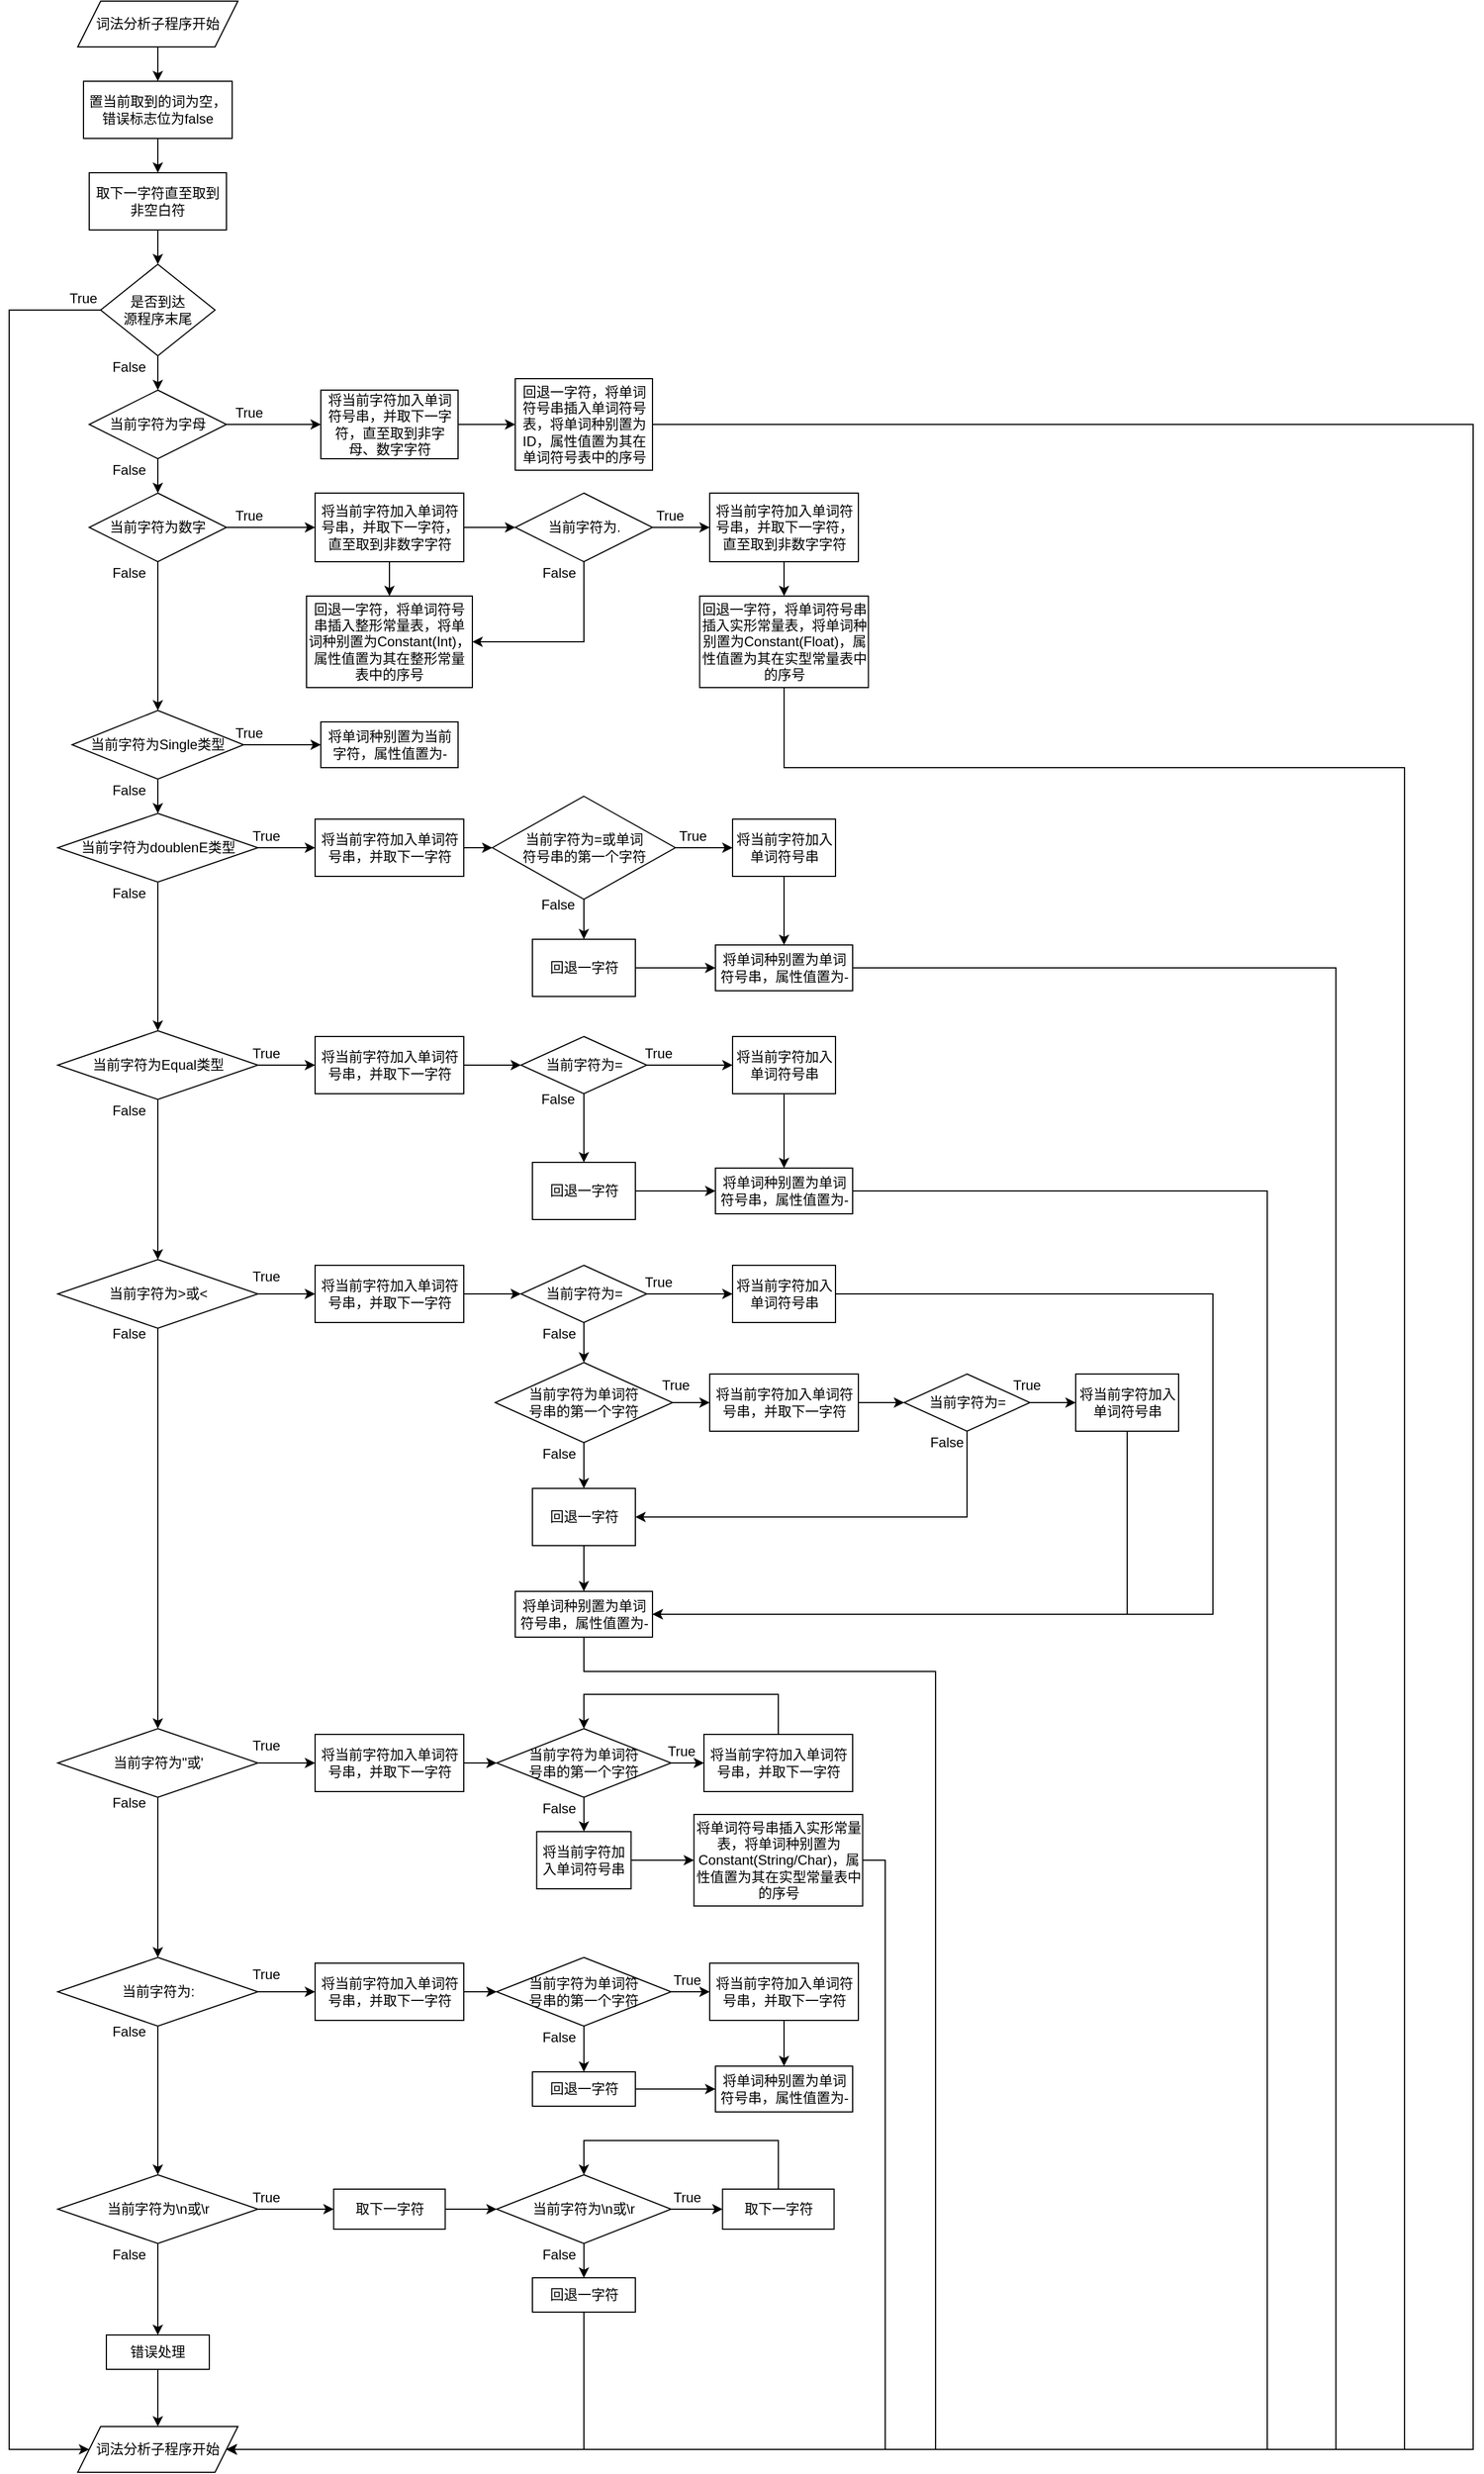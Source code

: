 <mxfile>
    <diagram id="yC1wNL00yKdBIXExPxkl" name="第 1 页">
        <mxGraphModel dx="839" dy="1183" grid="1" gridSize="10" guides="1" tooltips="1" connect="1" arrows="1" fold="1" page="1" pageScale="1" pageWidth="4681" pageHeight="3300" math="0" shadow="0">
            <root>
                <mxCell id="0"/>
                <mxCell id="1" parent="0"/>
                <mxCell id="4" value="" style="edgeStyle=orthogonalEdgeStyle;rounded=0;orthogonalLoop=1;jettySize=auto;html=1;" edge="1" parent="1" source="2" target="3">
                    <mxGeometry relative="1" as="geometry"/>
                </mxCell>
                <mxCell id="2" value="词法分析子程序开始" style="shape=parallelogram;perimeter=parallelogramPerimeter;whiteSpace=wrap;html=1;fixedSize=1;" vertex="1" parent="1">
                    <mxGeometry x="190" y="100" width="140" height="40" as="geometry"/>
                </mxCell>
                <mxCell id="6" value="" style="edgeStyle=orthogonalEdgeStyle;rounded=0;orthogonalLoop=1;jettySize=auto;html=1;" edge="1" parent="1" source="3" target="5">
                    <mxGeometry relative="1" as="geometry"/>
                </mxCell>
                <mxCell id="3" value="置当前取到的词为空，错误标志位为false" style="rounded=0;whiteSpace=wrap;html=1;" vertex="1" parent="1">
                    <mxGeometry x="195" y="170" width="130" height="50" as="geometry"/>
                </mxCell>
                <mxCell id="8" value="" style="edgeStyle=orthogonalEdgeStyle;rounded=0;orthogonalLoop=1;jettySize=auto;html=1;" edge="1" parent="1" source="5" target="7">
                    <mxGeometry relative="1" as="geometry"/>
                </mxCell>
                <mxCell id="5" value="取下一字符直至取到非空白符" style="rounded=0;whiteSpace=wrap;html=1;" vertex="1" parent="1">
                    <mxGeometry x="200" y="250" width="120" height="50" as="geometry"/>
                </mxCell>
                <mxCell id="11" value="" style="edgeStyle=orthogonalEdgeStyle;rounded=0;orthogonalLoop=1;jettySize=auto;html=1;" edge="1" parent="1" source="7" target="10">
                    <mxGeometry relative="1" as="geometry"/>
                </mxCell>
                <mxCell id="144" style="edgeStyle=orthogonalEdgeStyle;rounded=0;orthogonalLoop=1;jettySize=auto;html=1;exitX=0;exitY=0.5;exitDx=0;exitDy=0;entryX=0;entryY=0.5;entryDx=0;entryDy=0;" edge="1" parent="1" source="7" target="131">
                    <mxGeometry relative="1" as="geometry">
                        <Array as="points">
                            <mxPoint x="130" y="370"/>
                            <mxPoint x="130" y="2240"/>
                        </Array>
                    </mxGeometry>
                </mxCell>
                <mxCell id="7" value="是否到达&lt;br&gt;源程序末尾" style="rhombus;whiteSpace=wrap;html=1;" vertex="1" parent="1">
                    <mxGeometry x="210" y="330" width="100" height="80" as="geometry"/>
                </mxCell>
                <mxCell id="13" value="" style="edgeStyle=orthogonalEdgeStyle;rounded=0;orthogonalLoop=1;jettySize=auto;html=1;" edge="1" parent="1" source="10" target="12">
                    <mxGeometry relative="1" as="geometry"/>
                </mxCell>
                <mxCell id="29" value="" style="edgeStyle=orthogonalEdgeStyle;rounded=0;orthogonalLoop=1;jettySize=auto;html=1;" edge="1" parent="1" source="10" target="16">
                    <mxGeometry relative="1" as="geometry"/>
                </mxCell>
                <mxCell id="10" value="当前字符为字母" style="rhombus;whiteSpace=wrap;html=1;" vertex="1" parent="1">
                    <mxGeometry x="200" y="440" width="120" height="60" as="geometry"/>
                </mxCell>
                <mxCell id="15" value="" style="edgeStyle=orthogonalEdgeStyle;rounded=0;orthogonalLoop=1;jettySize=auto;html=1;" edge="1" parent="1" source="12" target="14">
                    <mxGeometry relative="1" as="geometry"/>
                </mxCell>
                <mxCell id="12" value="将当前字符加入单词符号串，并取下一字符，直至取到非字母、数字字符" style="rounded=0;whiteSpace=wrap;html=1;" vertex="1" parent="1">
                    <mxGeometry x="402.5" y="440" width="120" height="60" as="geometry"/>
                </mxCell>
                <mxCell id="14" value="回退一字符，将单词符号串插入单词符号表，将单词种别置为ID，属性值置为其在单词符号表中的序号" style="rounded=0;whiteSpace=wrap;html=1;" vertex="1" parent="1">
                    <mxGeometry x="572.5" y="430" width="120" height="80" as="geometry"/>
                </mxCell>
                <mxCell id="18" value="" style="edgeStyle=orthogonalEdgeStyle;rounded=0;orthogonalLoop=1;jettySize=auto;html=1;" edge="1" parent="1" source="16" target="17">
                    <mxGeometry relative="1" as="geometry"/>
                </mxCell>
                <mxCell id="33" style="edgeStyle=orthogonalEdgeStyle;rounded=0;orthogonalLoop=1;jettySize=auto;html=1;entryX=0.5;entryY=0;entryDx=0;entryDy=0;" edge="1" parent="1" source="16" target="30">
                    <mxGeometry relative="1" as="geometry"/>
                </mxCell>
                <mxCell id="16" value="当前字符为数字" style="rhombus;whiteSpace=wrap;html=1;" vertex="1" parent="1">
                    <mxGeometry x="200" y="530" width="120" height="60" as="geometry"/>
                </mxCell>
                <mxCell id="20" value="" style="edgeStyle=orthogonalEdgeStyle;rounded=0;orthogonalLoop=1;jettySize=auto;html=1;" edge="1" parent="1" source="17" target="19">
                    <mxGeometry relative="1" as="geometry"/>
                </mxCell>
                <mxCell id="25" value="" style="edgeStyle=orthogonalEdgeStyle;rounded=0;orthogonalLoop=1;jettySize=auto;html=1;" edge="1" parent="1" source="17" target="24">
                    <mxGeometry relative="1" as="geometry"/>
                </mxCell>
                <mxCell id="17" value="将当前字符加入单词符号串，并取下一字符，直至取到非数字字符" style="rounded=0;whiteSpace=wrap;html=1;" vertex="1" parent="1">
                    <mxGeometry x="397.5" y="530" width="130" height="60" as="geometry"/>
                </mxCell>
                <mxCell id="22" value="" style="edgeStyle=orthogonalEdgeStyle;rounded=0;orthogonalLoop=1;jettySize=auto;html=1;" edge="1" parent="1" source="19" target="21">
                    <mxGeometry relative="1" as="geometry"/>
                </mxCell>
                <mxCell id="26" style="edgeStyle=orthogonalEdgeStyle;rounded=0;orthogonalLoop=1;jettySize=auto;html=1;entryX=1;entryY=0.5;entryDx=0;entryDy=0;" edge="1" parent="1" source="19" target="24">
                    <mxGeometry relative="1" as="geometry">
                        <Array as="points">
                            <mxPoint x="632.5" y="660"/>
                        </Array>
                    </mxGeometry>
                </mxCell>
                <mxCell id="19" value="当前字符为." style="rhombus;whiteSpace=wrap;html=1;" vertex="1" parent="1">
                    <mxGeometry x="572.5" y="530" width="120" height="60" as="geometry"/>
                </mxCell>
                <mxCell id="28" value="" style="edgeStyle=orthogonalEdgeStyle;rounded=0;orthogonalLoop=1;jettySize=auto;html=1;" edge="1" parent="1" source="21" target="27">
                    <mxGeometry relative="1" as="geometry"/>
                </mxCell>
                <mxCell id="143" style="edgeStyle=orthogonalEdgeStyle;rounded=0;orthogonalLoop=1;jettySize=auto;html=1;entryX=1;entryY=0.5;entryDx=0;entryDy=0;exitX=1;exitY=0.5;exitDx=0;exitDy=0;" edge="1" parent="1" source="14" target="131">
                    <mxGeometry relative="1" as="geometry">
                        <Array as="points">
                            <mxPoint x="1410" y="470"/>
                            <mxPoint x="1410" y="2240"/>
                        </Array>
                    </mxGeometry>
                </mxCell>
                <mxCell id="21" value="将当前字符加入单词符号串，并取下一字符，直至取到非数字字符" style="rounded=0;whiteSpace=wrap;html=1;" vertex="1" parent="1">
                    <mxGeometry x="742.5" y="530" width="130" height="60" as="geometry"/>
                </mxCell>
                <mxCell id="24" value="回退一字符，将单词符号串插入整形常量表，将单词种别置为Constant(Int)，属性值置为其在整形常量表中的序号" style="rounded=0;whiteSpace=wrap;html=1;" vertex="1" parent="1">
                    <mxGeometry x="390" y="620" width="145" height="80" as="geometry"/>
                </mxCell>
                <mxCell id="141" style="edgeStyle=orthogonalEdgeStyle;rounded=0;orthogonalLoop=1;jettySize=auto;html=1;entryX=1;entryY=0.5;entryDx=0;entryDy=0;" edge="1" parent="1" source="27" target="131">
                    <mxGeometry relative="1" as="geometry">
                        <Array as="points">
                            <mxPoint x="808" y="770"/>
                            <mxPoint x="1350" y="770"/>
                            <mxPoint x="1350" y="2240"/>
                        </Array>
                    </mxGeometry>
                </mxCell>
                <mxCell id="27" value="回退一字符，将单词符号串插入实形常量表，将单词种别置为Constant(Float)，属性值置为其在实型常量表中的序号" style="rounded=0;whiteSpace=wrap;html=1;" vertex="1" parent="1">
                    <mxGeometry x="733.75" y="620" width="147.5" height="80" as="geometry"/>
                </mxCell>
                <mxCell id="35" value="" style="edgeStyle=orthogonalEdgeStyle;rounded=0;orthogonalLoop=1;jettySize=auto;html=1;" edge="1" parent="1" source="30" target="34">
                    <mxGeometry relative="1" as="geometry"/>
                </mxCell>
                <mxCell id="37" value="" style="edgeStyle=orthogonalEdgeStyle;rounded=0;orthogonalLoop=1;jettySize=auto;html=1;" edge="1" parent="1" source="30" target="36">
                    <mxGeometry relative="1" as="geometry"/>
                </mxCell>
                <mxCell id="30" value="当前字符为Single类型" style="rhombus;whiteSpace=wrap;html=1;" vertex="1" parent="1">
                    <mxGeometry x="185" y="720" width="150" height="60" as="geometry"/>
                </mxCell>
                <mxCell id="34" value="将单词种别置为当前字符，属性值置为-" style="rounded=0;whiteSpace=wrap;html=1;" vertex="1" parent="1">
                    <mxGeometry x="402.5" y="730" width="120" height="40" as="geometry"/>
                </mxCell>
                <mxCell id="40" value="" style="edgeStyle=orthogonalEdgeStyle;rounded=0;orthogonalLoop=1;jettySize=auto;html=1;" edge="1" parent="1" source="36" target="39">
                    <mxGeometry relative="1" as="geometry"/>
                </mxCell>
                <mxCell id="54" value="" style="edgeStyle=orthogonalEdgeStyle;rounded=0;orthogonalLoop=1;jettySize=auto;html=1;" edge="1" parent="1" source="36" target="53">
                    <mxGeometry relative="1" as="geometry"/>
                </mxCell>
                <mxCell id="36" value="当前字符为doublenE类型" style="rhombus;whiteSpace=wrap;html=1;" vertex="1" parent="1">
                    <mxGeometry x="172.5" y="810" width="175" height="60" as="geometry"/>
                </mxCell>
                <mxCell id="43" value="" style="edgeStyle=orthogonalEdgeStyle;rounded=0;orthogonalLoop=1;jettySize=auto;html=1;" edge="1" parent="1" source="39" target="41">
                    <mxGeometry relative="1" as="geometry"/>
                </mxCell>
                <mxCell id="39" value="将当前字符加入单词符号串，并取下一字符" style="rounded=0;whiteSpace=wrap;html=1;" vertex="1" parent="1">
                    <mxGeometry x="397.5" y="815" width="130" height="50" as="geometry"/>
                </mxCell>
                <mxCell id="45" value="" style="edgeStyle=orthogonalEdgeStyle;rounded=0;orthogonalLoop=1;jettySize=auto;html=1;" edge="1" parent="1" source="41" target="44">
                    <mxGeometry relative="1" as="geometry"/>
                </mxCell>
                <mxCell id="47" value="" style="edgeStyle=orthogonalEdgeStyle;rounded=0;orthogonalLoop=1;jettySize=auto;html=1;" edge="1" parent="1" source="41" target="46">
                    <mxGeometry relative="1" as="geometry"/>
                </mxCell>
                <mxCell id="41" value="当前字符为=或单词&lt;br&gt;符号串的第一个字符" style="rhombus;whiteSpace=wrap;html=1;" vertex="1" parent="1">
                    <mxGeometry x="552.5" y="795" width="160" height="90" as="geometry"/>
                </mxCell>
                <mxCell id="51" value="" style="edgeStyle=orthogonalEdgeStyle;rounded=0;orthogonalLoop=1;jettySize=auto;html=1;" edge="1" parent="1" source="44" target="50">
                    <mxGeometry relative="1" as="geometry"/>
                </mxCell>
                <mxCell id="44" value="将当前字符加入单词符号串" style="rounded=0;whiteSpace=wrap;html=1;" vertex="1" parent="1">
                    <mxGeometry x="762.5" y="815" width="90" height="50" as="geometry"/>
                </mxCell>
                <mxCell id="52" value="" style="edgeStyle=orthogonalEdgeStyle;rounded=0;orthogonalLoop=1;jettySize=auto;html=1;" edge="1" parent="1" source="46" target="50">
                    <mxGeometry relative="1" as="geometry"/>
                </mxCell>
                <mxCell id="46" value="回退一字符" style="rounded=0;whiteSpace=wrap;html=1;" vertex="1" parent="1">
                    <mxGeometry x="587.5" y="920" width="90" height="50" as="geometry"/>
                </mxCell>
                <mxCell id="139" style="edgeStyle=orthogonalEdgeStyle;rounded=0;orthogonalLoop=1;jettySize=auto;html=1;entryX=1;entryY=0.5;entryDx=0;entryDy=0;" edge="1" parent="1" source="50" target="131">
                    <mxGeometry relative="1" as="geometry">
                        <Array as="points">
                            <mxPoint x="1290" y="945"/>
                            <mxPoint x="1290" y="2240"/>
                        </Array>
                    </mxGeometry>
                </mxCell>
                <mxCell id="50" value="将单词种别置为单词符号串，属性值置为-" style="rounded=0;whiteSpace=wrap;html=1;" vertex="1" parent="1">
                    <mxGeometry x="747.5" y="925" width="120" height="40" as="geometry"/>
                </mxCell>
                <mxCell id="56" value="" style="edgeStyle=orthogonalEdgeStyle;rounded=0;orthogonalLoop=1;jettySize=auto;html=1;" edge="1" parent="1" source="53" target="55">
                    <mxGeometry relative="1" as="geometry"/>
                </mxCell>
                <mxCell id="69" style="edgeStyle=orthogonalEdgeStyle;rounded=0;orthogonalLoop=1;jettySize=auto;html=1;entryX=0.5;entryY=0;entryDx=0;entryDy=0;" edge="1" parent="1" source="53" target="68">
                    <mxGeometry relative="1" as="geometry"/>
                </mxCell>
                <mxCell id="53" value="当前字符为Equal类型" style="rhombus;whiteSpace=wrap;html=1;" vertex="1" parent="1">
                    <mxGeometry x="172.5" y="1000" width="175" height="60" as="geometry"/>
                </mxCell>
                <mxCell id="67" value="" style="edgeStyle=orthogonalEdgeStyle;rounded=0;orthogonalLoop=1;jettySize=auto;html=1;" edge="1" parent="1" source="55" target="60">
                    <mxGeometry relative="1" as="geometry"/>
                </mxCell>
                <mxCell id="55" value="将当前字符加入单词符号串，并取下一字符" style="rounded=0;whiteSpace=wrap;html=1;" vertex="1" parent="1">
                    <mxGeometry x="397.5" y="1005" width="130" height="50" as="geometry"/>
                </mxCell>
                <mxCell id="58" value="" style="edgeStyle=orthogonalEdgeStyle;rounded=0;orthogonalLoop=1;jettySize=auto;html=1;" edge="1" parent="1" source="60" target="62">
                    <mxGeometry relative="1" as="geometry"/>
                </mxCell>
                <mxCell id="59" value="" style="edgeStyle=orthogonalEdgeStyle;rounded=0;orthogonalLoop=1;jettySize=auto;html=1;" edge="1" parent="1" source="60" target="64">
                    <mxGeometry relative="1" as="geometry"/>
                </mxCell>
                <mxCell id="60" value="当前字符为=" style="rhombus;whiteSpace=wrap;html=1;" vertex="1" parent="1">
                    <mxGeometry x="577.5" y="1005" width="110" height="50" as="geometry"/>
                </mxCell>
                <mxCell id="61" value="" style="edgeStyle=orthogonalEdgeStyle;rounded=0;orthogonalLoop=1;jettySize=auto;html=1;" edge="1" parent="1" source="62" target="65">
                    <mxGeometry relative="1" as="geometry"/>
                </mxCell>
                <mxCell id="62" value="将当前字符加入单词符号串" style="rounded=0;whiteSpace=wrap;html=1;" vertex="1" parent="1">
                    <mxGeometry x="762.5" y="1005" width="90" height="50" as="geometry"/>
                </mxCell>
                <mxCell id="63" value="" style="edgeStyle=orthogonalEdgeStyle;rounded=0;orthogonalLoop=1;jettySize=auto;html=1;" edge="1" parent="1" source="64" target="65">
                    <mxGeometry relative="1" as="geometry"/>
                </mxCell>
                <mxCell id="64" value="回退一字符" style="rounded=0;whiteSpace=wrap;html=1;" vertex="1" parent="1">
                    <mxGeometry x="587.5" y="1115" width="90" height="50" as="geometry"/>
                </mxCell>
                <mxCell id="138" style="edgeStyle=orthogonalEdgeStyle;rounded=0;orthogonalLoop=1;jettySize=auto;html=1;entryX=1;entryY=0.5;entryDx=0;entryDy=0;" edge="1" parent="1" source="65" target="131">
                    <mxGeometry relative="1" as="geometry">
                        <Array as="points">
                            <mxPoint x="1230" y="1140"/>
                            <mxPoint x="1230" y="2240"/>
                        </Array>
                    </mxGeometry>
                </mxCell>
                <mxCell id="65" value="将单词种别置为单词符号串，属性值置为-" style="rounded=0;whiteSpace=wrap;html=1;" vertex="1" parent="1">
                    <mxGeometry x="747.5" y="1120" width="120" height="40" as="geometry"/>
                </mxCell>
                <mxCell id="71" value="" style="edgeStyle=orthogonalEdgeStyle;rounded=0;orthogonalLoop=1;jettySize=auto;html=1;" edge="1" parent="1" source="68" target="70">
                    <mxGeometry relative="1" as="geometry"/>
                </mxCell>
                <mxCell id="92" style="edgeStyle=orthogonalEdgeStyle;rounded=0;orthogonalLoop=1;jettySize=auto;html=1;entryX=0.5;entryY=0;entryDx=0;entryDy=0;" edge="1" parent="1" source="68" target="91">
                    <mxGeometry relative="1" as="geometry"/>
                </mxCell>
                <mxCell id="68" value="当前字符为&amp;gt;或&amp;lt;" style="rhombus;whiteSpace=wrap;html=1;" vertex="1" parent="1">
                    <mxGeometry x="172.5" y="1200" width="175" height="60" as="geometry"/>
                </mxCell>
                <mxCell id="73" value="" style="edgeStyle=orthogonalEdgeStyle;rounded=0;orthogonalLoop=1;jettySize=auto;html=1;" edge="1" parent="1" source="70" target="72">
                    <mxGeometry relative="1" as="geometry"/>
                </mxCell>
                <mxCell id="70" value="将当前字符加入单词符号串，并取下一字符" style="rounded=0;whiteSpace=wrap;html=1;" vertex="1" parent="1">
                    <mxGeometry x="397.5" y="1205" width="130" height="50" as="geometry"/>
                </mxCell>
                <mxCell id="75" value="" style="edgeStyle=orthogonalEdgeStyle;rounded=0;orthogonalLoop=1;jettySize=auto;html=1;" edge="1" parent="1" source="72" target="74">
                    <mxGeometry relative="1" as="geometry"/>
                </mxCell>
                <mxCell id="77" value="" style="edgeStyle=orthogonalEdgeStyle;rounded=0;orthogonalLoop=1;jettySize=auto;html=1;" edge="1" parent="1" source="72" target="76">
                    <mxGeometry relative="1" as="geometry"/>
                </mxCell>
                <mxCell id="72" value="当前字符为=" style="rhombus;whiteSpace=wrap;html=1;" vertex="1" parent="1">
                    <mxGeometry x="577.5" y="1205" width="110" height="50" as="geometry"/>
                </mxCell>
                <mxCell id="90" style="edgeStyle=orthogonalEdgeStyle;rounded=0;orthogonalLoop=1;jettySize=auto;html=1;exitX=1;exitY=0.5;exitDx=0;exitDy=0;entryX=1;entryY=0.5;entryDx=0;entryDy=0;" edge="1" parent="1" source="74" target="87">
                    <mxGeometry relative="1" as="geometry">
                        <Array as="points">
                            <mxPoint x="1182.5" y="1230"/>
                            <mxPoint x="1182.5" y="1510"/>
                        </Array>
                    </mxGeometry>
                </mxCell>
                <mxCell id="74" value="将当前字符加入单词符号串" style="rounded=0;whiteSpace=wrap;html=1;" vertex="1" parent="1">
                    <mxGeometry x="762.5" y="1205" width="90" height="50" as="geometry"/>
                </mxCell>
                <mxCell id="80" value="" style="edgeStyle=orthogonalEdgeStyle;rounded=0;orthogonalLoop=1;jettySize=auto;html=1;" edge="1" parent="1" source="76" target="78">
                    <mxGeometry relative="1" as="geometry"/>
                </mxCell>
                <mxCell id="85" value="" style="edgeStyle=orthogonalEdgeStyle;rounded=0;orthogonalLoop=1;jettySize=auto;html=1;" edge="1" parent="1" source="76" target="84">
                    <mxGeometry relative="1" as="geometry"/>
                </mxCell>
                <mxCell id="76" value="当前字符为单词符&lt;br&gt;号串的第一个字符" style="rhombus;whiteSpace=wrap;html=1;" vertex="1" parent="1">
                    <mxGeometry x="555" y="1290" width="155" height="70" as="geometry"/>
                </mxCell>
                <mxCell id="81" value="" style="edgeStyle=orthogonalEdgeStyle;rounded=0;orthogonalLoop=1;jettySize=auto;html=1;" edge="1" parent="1" source="78" target="79">
                    <mxGeometry relative="1" as="geometry"/>
                </mxCell>
                <mxCell id="78" value="将当前字符加入单词符号串，并取下一字符" style="rounded=0;whiteSpace=wrap;html=1;" vertex="1" parent="1">
                    <mxGeometry x="742.5" y="1300" width="130" height="50" as="geometry"/>
                </mxCell>
                <mxCell id="83" value="" style="edgeStyle=orthogonalEdgeStyle;rounded=0;orthogonalLoop=1;jettySize=auto;html=1;" edge="1" parent="1" source="79" target="82">
                    <mxGeometry relative="1" as="geometry"/>
                </mxCell>
                <mxCell id="86" style="edgeStyle=orthogonalEdgeStyle;rounded=0;orthogonalLoop=1;jettySize=auto;html=1;entryX=1;entryY=0.5;entryDx=0;entryDy=0;" edge="1" parent="1" source="79" target="84">
                    <mxGeometry relative="1" as="geometry">
                        <Array as="points">
                            <mxPoint x="967.5" y="1425"/>
                        </Array>
                    </mxGeometry>
                </mxCell>
                <mxCell id="79" value="当前字符为=" style="rhombus;whiteSpace=wrap;html=1;" vertex="1" parent="1">
                    <mxGeometry x="912.5" y="1300" width="110" height="50" as="geometry"/>
                </mxCell>
                <mxCell id="89" style="edgeStyle=orthogonalEdgeStyle;rounded=0;orthogonalLoop=1;jettySize=auto;html=1;entryX=1;entryY=0.5;entryDx=0;entryDy=0;" edge="1" parent="1" source="82" target="87">
                    <mxGeometry relative="1" as="geometry">
                        <Array as="points">
                            <mxPoint x="1107.5" y="1510"/>
                        </Array>
                    </mxGeometry>
                </mxCell>
                <mxCell id="82" value="将当前字符加入单词符号串" style="rounded=0;whiteSpace=wrap;html=1;" vertex="1" parent="1">
                    <mxGeometry x="1062.5" y="1300" width="90" height="50" as="geometry"/>
                </mxCell>
                <mxCell id="88" value="" style="edgeStyle=orthogonalEdgeStyle;rounded=0;orthogonalLoop=1;jettySize=auto;html=1;" edge="1" parent="1" source="84" target="87">
                    <mxGeometry relative="1" as="geometry"/>
                </mxCell>
                <mxCell id="84" value="回退一字符" style="rounded=0;whiteSpace=wrap;html=1;" vertex="1" parent="1">
                    <mxGeometry x="587.5" y="1400" width="90" height="50" as="geometry"/>
                </mxCell>
                <mxCell id="136" style="edgeStyle=orthogonalEdgeStyle;rounded=0;orthogonalLoop=1;jettySize=auto;html=1;exitX=0.5;exitY=1;exitDx=0;exitDy=0;entryX=1;entryY=0.5;entryDx=0;entryDy=0;" edge="1" parent="1" source="87" target="131">
                    <mxGeometry relative="1" as="geometry">
                        <Array as="points">
                            <mxPoint x="633" y="1560"/>
                            <mxPoint x="940" y="1560"/>
                            <mxPoint x="940" y="2240"/>
                        </Array>
                    </mxGeometry>
                </mxCell>
                <mxCell id="87" value="将单词种别置为单词符号串，属性值置为-" style="rounded=0;whiteSpace=wrap;html=1;" vertex="1" parent="1">
                    <mxGeometry x="572.5" y="1490" width="120" height="40" as="geometry"/>
                </mxCell>
                <mxCell id="96" value="" style="edgeStyle=orthogonalEdgeStyle;rounded=0;orthogonalLoop=1;jettySize=auto;html=1;" edge="1" parent="1" source="91" target="93">
                    <mxGeometry relative="1" as="geometry"/>
                </mxCell>
                <mxCell id="117" style="edgeStyle=orthogonalEdgeStyle;rounded=0;orthogonalLoop=1;jettySize=auto;html=1;entryX=0.5;entryY=0;entryDx=0;entryDy=0;" edge="1" parent="1" source="91" target="105">
                    <mxGeometry relative="1" as="geometry"/>
                </mxCell>
                <mxCell id="91" value="当前字符为&quot;或'" style="rhombus;whiteSpace=wrap;html=1;" vertex="1" parent="1">
                    <mxGeometry x="172.5" y="1610" width="175" height="60" as="geometry"/>
                </mxCell>
                <mxCell id="97" value="" style="edgeStyle=orthogonalEdgeStyle;rounded=0;orthogonalLoop=1;jettySize=auto;html=1;" edge="1" parent="1" source="93" target="95">
                    <mxGeometry relative="1" as="geometry"/>
                </mxCell>
                <mxCell id="93" value="将当前字符加入单词符号串，并取下一字符" style="rounded=0;whiteSpace=wrap;html=1;" vertex="1" parent="1">
                    <mxGeometry x="397.5" y="1615" width="130" height="50" as="geometry"/>
                </mxCell>
                <mxCell id="99" value="" style="edgeStyle=orthogonalEdgeStyle;rounded=0;orthogonalLoop=1;jettySize=auto;html=1;" edge="1" parent="1" source="95" target="98">
                    <mxGeometry relative="1" as="geometry"/>
                </mxCell>
                <mxCell id="101" value="" style="edgeStyle=orthogonalEdgeStyle;rounded=0;orthogonalLoop=1;jettySize=auto;html=1;" edge="1" parent="1" source="95" target="100">
                    <mxGeometry relative="1" as="geometry"/>
                </mxCell>
                <mxCell id="95" value="当前字符为单词符&lt;br&gt;号串的第一个字符" style="rhombus;whiteSpace=wrap;html=1;" vertex="1" parent="1">
                    <mxGeometry x="556.25" y="1610" width="152.5" height="60" as="geometry"/>
                </mxCell>
                <mxCell id="102" style="edgeStyle=orthogonalEdgeStyle;rounded=0;orthogonalLoop=1;jettySize=auto;html=1;entryX=0.5;entryY=0;entryDx=0;entryDy=0;" edge="1" parent="1" source="98" target="95">
                    <mxGeometry relative="1" as="geometry">
                        <Array as="points">
                            <mxPoint x="803" y="1580"/>
                            <mxPoint x="633" y="1580"/>
                        </Array>
                    </mxGeometry>
                </mxCell>
                <mxCell id="98" value="将当前字符加入单词符号串，并取下一字符" style="rounded=0;whiteSpace=wrap;html=1;" vertex="1" parent="1">
                    <mxGeometry x="737.5" y="1615" width="130" height="50" as="geometry"/>
                </mxCell>
                <mxCell id="104" value="" style="edgeStyle=orthogonalEdgeStyle;rounded=0;orthogonalLoop=1;jettySize=auto;html=1;" edge="1" parent="1" source="100" target="103">
                    <mxGeometry relative="1" as="geometry"/>
                </mxCell>
                <mxCell id="100" value="将当前字符加入单词符号串" style="rounded=0;whiteSpace=wrap;html=1;" vertex="1" parent="1">
                    <mxGeometry x="591.25" y="1700" width="82.5" height="50" as="geometry"/>
                </mxCell>
                <mxCell id="135" style="edgeStyle=orthogonalEdgeStyle;rounded=0;orthogonalLoop=1;jettySize=auto;html=1;exitX=1;exitY=0.5;exitDx=0;exitDy=0;entryX=1;entryY=0.5;entryDx=0;entryDy=0;" edge="1" parent="1" source="103" target="131">
                    <mxGeometry relative="1" as="geometry">
                        <Array as="points">
                            <mxPoint x="896" y="1725"/>
                            <mxPoint x="896" y="2240"/>
                        </Array>
                    </mxGeometry>
                </mxCell>
                <mxCell id="103" value="将单词符号串插入实形常量表，将单词种别置为Constant(String/Char)，属性值置为其在实型常量表中的序号" style="rounded=0;whiteSpace=wrap;html=1;" vertex="1" parent="1">
                    <mxGeometry x="728.75" y="1685" width="147.5" height="80" as="geometry"/>
                </mxCell>
                <mxCell id="107" value="" style="edgeStyle=orthogonalEdgeStyle;rounded=0;orthogonalLoop=1;jettySize=auto;html=1;" edge="1" parent="1" source="105" target="106">
                    <mxGeometry relative="1" as="geometry"/>
                </mxCell>
                <mxCell id="119" style="edgeStyle=orthogonalEdgeStyle;rounded=0;orthogonalLoop=1;jettySize=auto;html=1;entryX=0.5;entryY=0;entryDx=0;entryDy=0;" edge="1" parent="1" source="105" target="118">
                    <mxGeometry relative="1" as="geometry"/>
                </mxCell>
                <mxCell id="105" value="当前字符为:" style="rhombus;whiteSpace=wrap;html=1;" vertex="1" parent="1">
                    <mxGeometry x="172.5" y="1810" width="175" height="60" as="geometry"/>
                </mxCell>
                <mxCell id="109" value="" style="edgeStyle=orthogonalEdgeStyle;rounded=0;orthogonalLoop=1;jettySize=auto;html=1;" edge="1" parent="1" source="106" target="108">
                    <mxGeometry relative="1" as="geometry"/>
                </mxCell>
                <mxCell id="106" value="将当前字符加入单词符号串，并取下一字符" style="rounded=0;whiteSpace=wrap;html=1;" vertex="1" parent="1">
                    <mxGeometry x="397.5" y="1815" width="130" height="50" as="geometry"/>
                </mxCell>
                <mxCell id="111" value="" style="edgeStyle=orthogonalEdgeStyle;rounded=0;orthogonalLoop=1;jettySize=auto;html=1;" edge="1" parent="1" source="108" target="110">
                    <mxGeometry relative="1" as="geometry"/>
                </mxCell>
                <mxCell id="113" value="" style="edgeStyle=orthogonalEdgeStyle;rounded=0;orthogonalLoop=1;jettySize=auto;html=1;" edge="1" parent="1" source="108" target="112">
                    <mxGeometry relative="1" as="geometry"/>
                </mxCell>
                <mxCell id="108" value="当前字符为单词符&lt;br&gt;号串的第一个字符" style="rhombus;whiteSpace=wrap;html=1;" vertex="1" parent="1">
                    <mxGeometry x="556.25" y="1810" width="152.5" height="60" as="geometry"/>
                </mxCell>
                <mxCell id="116" value="" style="edgeStyle=orthogonalEdgeStyle;rounded=0;orthogonalLoop=1;jettySize=auto;html=1;" edge="1" parent="1" source="110" target="114">
                    <mxGeometry relative="1" as="geometry"/>
                </mxCell>
                <mxCell id="110" value="回退一字符" style="rounded=0;whiteSpace=wrap;html=1;" vertex="1" parent="1">
                    <mxGeometry x="587.5" y="1910" width="90" height="30" as="geometry"/>
                </mxCell>
                <mxCell id="115" value="" style="edgeStyle=orthogonalEdgeStyle;rounded=0;orthogonalLoop=1;jettySize=auto;html=1;" edge="1" parent="1" source="112" target="114">
                    <mxGeometry relative="1" as="geometry"/>
                </mxCell>
                <mxCell id="112" value="将当前字符加入单词符号串，并取下一字符" style="rounded=0;whiteSpace=wrap;html=1;" vertex="1" parent="1">
                    <mxGeometry x="742.5" y="1815" width="130" height="50" as="geometry"/>
                </mxCell>
                <mxCell id="114" value="将单词种别置为单词符号串，属性值置为-" style="rounded=0;whiteSpace=wrap;html=1;" vertex="1" parent="1">
                    <mxGeometry x="747.5" y="1905" width="120" height="40" as="geometry"/>
                </mxCell>
                <mxCell id="123" value="" style="edgeStyle=orthogonalEdgeStyle;rounded=0;orthogonalLoop=1;jettySize=auto;html=1;" edge="1" parent="1" source="118" target="120">
                    <mxGeometry relative="1" as="geometry"/>
                </mxCell>
                <mxCell id="130" value="" style="edgeStyle=orthogonalEdgeStyle;rounded=0;orthogonalLoop=1;jettySize=auto;html=1;" edge="1" parent="1" source="118" target="129">
                    <mxGeometry relative="1" as="geometry"/>
                </mxCell>
                <mxCell id="118" value="当前字符为\n或\r" style="rhombus;whiteSpace=wrap;html=1;" vertex="1" parent="1">
                    <mxGeometry x="172.5" y="2000" width="175" height="60" as="geometry"/>
                </mxCell>
                <mxCell id="124" value="" style="edgeStyle=orthogonalEdgeStyle;rounded=0;orthogonalLoop=1;jettySize=auto;html=1;" edge="1" parent="1" source="120" target="121">
                    <mxGeometry relative="1" as="geometry"/>
                </mxCell>
                <mxCell id="120" value="取下一字符" style="rounded=0;whiteSpace=wrap;html=1;" vertex="1" parent="1">
                    <mxGeometry x="413.75" y="2012.5" width="97.5" height="35" as="geometry"/>
                </mxCell>
                <mxCell id="125" value="" style="edgeStyle=orthogonalEdgeStyle;rounded=0;orthogonalLoop=1;jettySize=auto;html=1;" edge="1" parent="1" source="121" target="122">
                    <mxGeometry relative="1" as="geometry"/>
                </mxCell>
                <mxCell id="128" value="" style="edgeStyle=orthogonalEdgeStyle;rounded=0;orthogonalLoop=1;jettySize=auto;html=1;" edge="1" parent="1" source="121" target="127">
                    <mxGeometry relative="1" as="geometry"/>
                </mxCell>
                <mxCell id="121" value="当前字符为\n或\r" style="rhombus;whiteSpace=wrap;html=1;" vertex="1" parent="1">
                    <mxGeometry x="556.25" y="2000" width="152.5" height="60" as="geometry"/>
                </mxCell>
                <mxCell id="126" style="edgeStyle=orthogonalEdgeStyle;rounded=0;orthogonalLoop=1;jettySize=auto;html=1;entryX=0.5;entryY=0;entryDx=0;entryDy=0;" edge="1" parent="1" source="122" target="121">
                    <mxGeometry relative="1" as="geometry">
                        <Array as="points">
                            <mxPoint x="803" y="1970"/>
                            <mxPoint x="633" y="1970"/>
                        </Array>
                    </mxGeometry>
                </mxCell>
                <mxCell id="122" value="取下一字符" style="rounded=0;whiteSpace=wrap;html=1;" vertex="1" parent="1">
                    <mxGeometry x="753.75" y="2012.5" width="97.5" height="35" as="geometry"/>
                </mxCell>
                <mxCell id="134" style="edgeStyle=orthogonalEdgeStyle;rounded=0;orthogonalLoop=1;jettySize=auto;html=1;exitX=0.5;exitY=1;exitDx=0;exitDy=0;entryX=1;entryY=0.5;entryDx=0;entryDy=0;" edge="1" parent="1" source="127" target="131">
                    <mxGeometry relative="1" as="geometry">
                        <Array as="points">
                            <mxPoint x="633" y="2240"/>
                        </Array>
                    </mxGeometry>
                </mxCell>
                <mxCell id="127" value="回退一字符" style="rounded=0;whiteSpace=wrap;html=1;" vertex="1" parent="1">
                    <mxGeometry x="587.5" y="2090" width="90" height="30" as="geometry"/>
                </mxCell>
                <mxCell id="133" value="" style="edgeStyle=orthogonalEdgeStyle;rounded=0;orthogonalLoop=1;jettySize=auto;html=1;" edge="1" parent="1" source="129" target="131">
                    <mxGeometry relative="1" as="geometry"/>
                </mxCell>
                <mxCell id="129" value="错误处理" style="rounded=0;whiteSpace=wrap;html=1;" vertex="1" parent="1">
                    <mxGeometry x="215" y="2140" width="90" height="30" as="geometry"/>
                </mxCell>
                <mxCell id="131" value="词法分析子程序开始" style="shape=parallelogram;perimeter=parallelogramPerimeter;whiteSpace=wrap;html=1;fixedSize=1;" vertex="1" parent="1">
                    <mxGeometry x="190" y="2220" width="140" height="40" as="geometry"/>
                </mxCell>
                <mxCell id="145" value="True&lt;br&gt;" style="text;html=1;strokeColor=none;fillColor=none;align=center;verticalAlign=middle;whiteSpace=wrap;rounded=0;" vertex="1" parent="1">
                    <mxGeometry x="175" y="350" width="40" height="20" as="geometry"/>
                </mxCell>
                <mxCell id="146" value="False" style="text;html=1;strokeColor=none;fillColor=none;align=center;verticalAlign=middle;whiteSpace=wrap;rounded=0;" vertex="1" parent="1">
                    <mxGeometry x="215" y="410" width="40" height="20" as="geometry"/>
                </mxCell>
                <mxCell id="147" value="True&lt;br&gt;" style="text;html=1;strokeColor=none;fillColor=none;align=center;verticalAlign=middle;whiteSpace=wrap;rounded=0;" vertex="1" parent="1">
                    <mxGeometry x="320" y="450" width="40" height="20" as="geometry"/>
                </mxCell>
                <mxCell id="148" value="False" style="text;html=1;strokeColor=none;fillColor=none;align=center;verticalAlign=middle;whiteSpace=wrap;rounded=0;" vertex="1" parent="1">
                    <mxGeometry x="215" y="500" width="40" height="20" as="geometry"/>
                </mxCell>
                <mxCell id="149" value="True&lt;br&gt;" style="text;html=1;strokeColor=none;fillColor=none;align=center;verticalAlign=middle;whiteSpace=wrap;rounded=0;" vertex="1" parent="1">
                    <mxGeometry x="320" y="540" width="40" height="20" as="geometry"/>
                </mxCell>
                <mxCell id="150" value="False" style="text;html=1;strokeColor=none;fillColor=none;align=center;verticalAlign=middle;whiteSpace=wrap;rounded=0;" vertex="1" parent="1">
                    <mxGeometry x="215" y="590" width="40" height="20" as="geometry"/>
                </mxCell>
                <mxCell id="151" value="True&lt;br&gt;" style="text;html=1;strokeColor=none;fillColor=none;align=center;verticalAlign=middle;whiteSpace=wrap;rounded=0;" vertex="1" parent="1">
                    <mxGeometry x="320" y="730" width="40" height="20" as="geometry"/>
                </mxCell>
                <mxCell id="152" value="False" style="text;html=1;strokeColor=none;fillColor=none;align=center;verticalAlign=middle;whiteSpace=wrap;rounded=0;" vertex="1" parent="1">
                    <mxGeometry x="215" y="780" width="40" height="20" as="geometry"/>
                </mxCell>
                <mxCell id="153" value="True&lt;br&gt;" style="text;html=1;strokeColor=none;fillColor=none;align=center;verticalAlign=middle;whiteSpace=wrap;rounded=0;" vertex="1" parent="1">
                    <mxGeometry x="335" y="820" width="40" height="20" as="geometry"/>
                </mxCell>
                <mxCell id="154" value="False" style="text;html=1;strokeColor=none;fillColor=none;align=center;verticalAlign=middle;whiteSpace=wrap;rounded=0;" vertex="1" parent="1">
                    <mxGeometry x="215" y="870" width="40" height="20" as="geometry"/>
                </mxCell>
                <mxCell id="155" value="True&lt;br&gt;" style="text;html=1;strokeColor=none;fillColor=none;align=center;verticalAlign=middle;whiteSpace=wrap;rounded=0;" vertex="1" parent="1">
                    <mxGeometry x="335" y="1010" width="40" height="20" as="geometry"/>
                </mxCell>
                <mxCell id="156" value="False" style="text;html=1;strokeColor=none;fillColor=none;align=center;verticalAlign=middle;whiteSpace=wrap;rounded=0;" vertex="1" parent="1">
                    <mxGeometry x="215" y="1060" width="40" height="20" as="geometry"/>
                </mxCell>
                <mxCell id="157" value="True&lt;br&gt;" style="text;html=1;strokeColor=none;fillColor=none;align=center;verticalAlign=middle;whiteSpace=wrap;rounded=0;" vertex="1" parent="1">
                    <mxGeometry x="335" y="1205" width="40" height="20" as="geometry"/>
                </mxCell>
                <mxCell id="158" value="False" style="text;html=1;strokeColor=none;fillColor=none;align=center;verticalAlign=middle;whiteSpace=wrap;rounded=0;" vertex="1" parent="1">
                    <mxGeometry x="215" y="1255" width="40" height="20" as="geometry"/>
                </mxCell>
                <mxCell id="159" value="True&lt;br&gt;" style="text;html=1;strokeColor=none;fillColor=none;align=center;verticalAlign=middle;whiteSpace=wrap;rounded=0;" vertex="1" parent="1">
                    <mxGeometry x="335" y="1615" width="40" height="20" as="geometry"/>
                </mxCell>
                <mxCell id="160" value="False" style="text;html=1;strokeColor=none;fillColor=none;align=center;verticalAlign=middle;whiteSpace=wrap;rounded=0;" vertex="1" parent="1">
                    <mxGeometry x="215" y="1665" width="40" height="20" as="geometry"/>
                </mxCell>
                <mxCell id="161" value="True&lt;br&gt;" style="text;html=1;strokeColor=none;fillColor=none;align=center;verticalAlign=middle;whiteSpace=wrap;rounded=0;" vertex="1" parent="1">
                    <mxGeometry x="335" y="1815" width="40" height="20" as="geometry"/>
                </mxCell>
                <mxCell id="162" value="False" style="text;html=1;strokeColor=none;fillColor=none;align=center;verticalAlign=middle;whiteSpace=wrap;rounded=0;" vertex="1" parent="1">
                    <mxGeometry x="215" y="1865" width="40" height="20" as="geometry"/>
                </mxCell>
                <mxCell id="163" value="True&lt;br&gt;" style="text;html=1;strokeColor=none;fillColor=none;align=center;verticalAlign=middle;whiteSpace=wrap;rounded=0;" vertex="1" parent="1">
                    <mxGeometry x="335" y="2010" width="40" height="20" as="geometry"/>
                </mxCell>
                <mxCell id="164" value="False" style="text;html=1;strokeColor=none;fillColor=none;align=center;verticalAlign=middle;whiteSpace=wrap;rounded=0;" vertex="1" parent="1">
                    <mxGeometry x="215" y="2060" width="40" height="20" as="geometry"/>
                </mxCell>
                <mxCell id="165" value="True&lt;br&gt;" style="text;html=1;strokeColor=none;fillColor=none;align=center;verticalAlign=middle;whiteSpace=wrap;rounded=0;" vertex="1" parent="1">
                    <mxGeometry x="687.5" y="540" width="40" height="20" as="geometry"/>
                </mxCell>
                <mxCell id="166" value="True&lt;br&gt;" style="text;html=1;strokeColor=none;fillColor=none;align=center;verticalAlign=middle;whiteSpace=wrap;rounded=0;" vertex="1" parent="1">
                    <mxGeometry x="707.5" y="820" width="40" height="20" as="geometry"/>
                </mxCell>
                <mxCell id="167" value="True&lt;br&gt;" style="text;html=1;strokeColor=none;fillColor=none;align=center;verticalAlign=middle;whiteSpace=wrap;rounded=0;" vertex="1" parent="1">
                    <mxGeometry x="677.5" y="1010" width="40" height="20" as="geometry"/>
                </mxCell>
                <mxCell id="168" value="True&lt;br&gt;" style="text;html=1;strokeColor=none;fillColor=none;align=center;verticalAlign=middle;whiteSpace=wrap;rounded=0;" vertex="1" parent="1">
                    <mxGeometry x="677.5" y="1210" width="40" height="20" as="geometry"/>
                </mxCell>
                <mxCell id="169" value="True&lt;br&gt;" style="text;html=1;strokeColor=none;fillColor=none;align=center;verticalAlign=middle;whiteSpace=wrap;rounded=0;" vertex="1" parent="1">
                    <mxGeometry x="692.5" y="1300" width="40" height="20" as="geometry"/>
                </mxCell>
                <mxCell id="170" value="True&lt;br&gt;" style="text;html=1;strokeColor=none;fillColor=none;align=center;verticalAlign=middle;whiteSpace=wrap;rounded=0;" vertex="1" parent="1">
                    <mxGeometry x="1000" y="1300" width="40" height="20" as="geometry"/>
                </mxCell>
                <mxCell id="171" value="True&lt;br&gt;" style="text;html=1;strokeColor=none;fillColor=none;align=center;verticalAlign=middle;whiteSpace=wrap;rounded=0;" vertex="1" parent="1">
                    <mxGeometry x="697.5" y="1620" width="40" height="20" as="geometry"/>
                </mxCell>
                <mxCell id="172" value="True&lt;br&gt;" style="text;html=1;strokeColor=none;fillColor=none;align=center;verticalAlign=middle;whiteSpace=wrap;rounded=0;" vertex="1" parent="1">
                    <mxGeometry x="702.5" y="1820" width="40" height="20" as="geometry"/>
                </mxCell>
                <mxCell id="173" value="True&lt;br&gt;" style="text;html=1;strokeColor=none;fillColor=none;align=center;verticalAlign=middle;whiteSpace=wrap;rounded=0;" vertex="1" parent="1">
                    <mxGeometry x="702.5" y="2010" width="40" height="20" as="geometry"/>
                </mxCell>
                <mxCell id="174" value="False" style="text;html=1;strokeColor=none;fillColor=none;align=center;verticalAlign=middle;whiteSpace=wrap;rounded=0;" vertex="1" parent="1">
                    <mxGeometry x="590" y="880" width="40" height="20" as="geometry"/>
                </mxCell>
                <mxCell id="175" value="False" style="text;html=1;strokeColor=none;fillColor=none;align=center;verticalAlign=middle;whiteSpace=wrap;rounded=0;" vertex="1" parent="1">
                    <mxGeometry x="590" y="1050" width="40" height="20" as="geometry"/>
                </mxCell>
                <mxCell id="176" value="False" style="text;html=1;strokeColor=none;fillColor=none;align=center;verticalAlign=middle;whiteSpace=wrap;rounded=0;" vertex="1" parent="1">
                    <mxGeometry x="591.25" y="1360" width="40" height="20" as="geometry"/>
                </mxCell>
                <mxCell id="177" value="False" style="text;html=1;strokeColor=none;fillColor=none;align=center;verticalAlign=middle;whiteSpace=wrap;rounded=0;" vertex="1" parent="1">
                    <mxGeometry x="591.25" y="1255" width="40" height="20" as="geometry"/>
                </mxCell>
                <mxCell id="178" value="False" style="text;html=1;strokeColor=none;fillColor=none;align=center;verticalAlign=middle;whiteSpace=wrap;rounded=0;" vertex="1" parent="1">
                    <mxGeometry x="930" y="1350" width="40" height="20" as="geometry"/>
                </mxCell>
                <mxCell id="179" value="False" style="text;html=1;strokeColor=none;fillColor=none;align=center;verticalAlign=middle;whiteSpace=wrap;rounded=0;" vertex="1" parent="1">
                    <mxGeometry x="591.25" y="1670" width="40" height="20" as="geometry"/>
                </mxCell>
                <mxCell id="180" value="False" style="text;html=1;strokeColor=none;fillColor=none;align=center;verticalAlign=middle;whiteSpace=wrap;rounded=0;" vertex="1" parent="1">
                    <mxGeometry x="591.25" y="1870" width="40" height="20" as="geometry"/>
                </mxCell>
                <mxCell id="181" value="False" style="text;html=1;strokeColor=none;fillColor=none;align=center;verticalAlign=middle;whiteSpace=wrap;rounded=0;" vertex="1" parent="1">
                    <mxGeometry x="591.25" y="2060" width="40" height="20" as="geometry"/>
                </mxCell>
                <mxCell id="182" value="False" style="text;html=1;strokeColor=none;fillColor=none;align=center;verticalAlign=middle;whiteSpace=wrap;rounded=0;" vertex="1" parent="1">
                    <mxGeometry x="591.25" y="590" width="40" height="20" as="geometry"/>
                </mxCell>
            </root>
        </mxGraphModel>
    </diagram>
</mxfile>